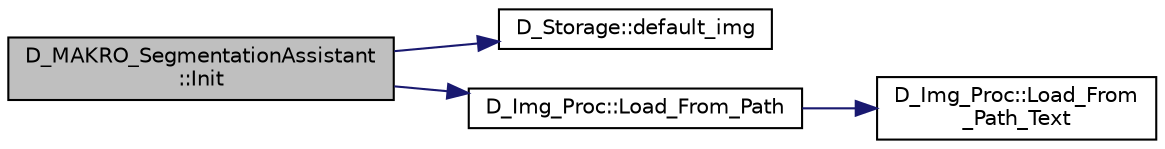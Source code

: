 digraph "D_MAKRO_SegmentationAssistant::Init"
{
 // LATEX_PDF_SIZE
  edge [fontname="Helvetica",fontsize="10",labelfontname="Helvetica",labelfontsize="10"];
  node [fontname="Helvetica",fontsize="10",shape=record];
  rankdir="LR";
  Node1 [label="D_MAKRO_SegmentationAssistant\l::Init",height=0.2,width=0.4,color="black", fillcolor="grey75", style="filled", fontcolor="black",tooltip=" "];
  Node1 -> Node2 [color="midnightblue",fontsize="10",style="solid",fontname="Helvetica"];
  Node2 [label="D_Storage::default_img",height=0.2,width=0.4,color="black", fillcolor="white", style="filled",URL="$class_d___storage.html#a8d56bd974ce467d7caeaf0f84bc860e7",tooltip=" "];
  Node1 -> Node3 [color="midnightblue",fontsize="10",style="solid",fontname="Helvetica"];
  Node3 [label="D_Img_Proc::Load_From_Path",height=0.2,width=0.4,color="black", fillcolor="white", style="filled",URL="$class_d___img___proc.html#aba1fa9fcb97e91bfcfcda7f0580075d3",tooltip=" "];
  Node3 -> Node4 [color="midnightblue",fontsize="10",style="solid",fontname="Helvetica"];
  Node4 [label="D_Img_Proc::Load_From\l_Path_Text",height=0.2,width=0.4,color="black", fillcolor="white", style="filled",URL="$class_d___img___proc.html#aa06604fb0e60acc00b34d089425dea62",tooltip=" "];
}
